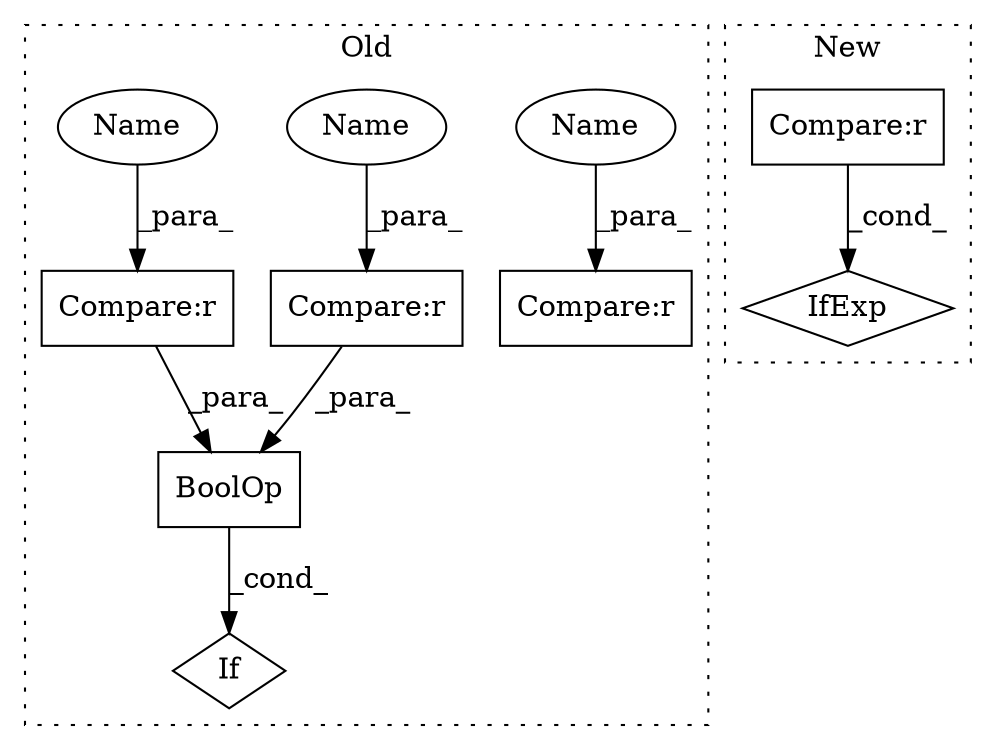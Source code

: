digraph G {
subgraph cluster0 {
1 [label="BoolOp" a="72" s="7759" l="48" shape="box"];
4 [label="Compare:r" a="40" s="7785" l="22" shape="box"];
5 [label="Compare:r" a="40" s="7759" l="22" shape="box"];
6 [label="If" a="96" s="8457" l="3" shape="diamond"];
7 [label="Compare:r" a="40" s="8104" l="22" shape="box"];
8 [label="Name" a="87" s="8122" l="4" shape="ellipse"];
9 [label="Name" a="87" s="7803" l="4" shape="ellipse"];
10 [label="Name" a="87" s="7777" l="4" shape="ellipse"];
label = "Old";
style="dotted";
}
subgraph cluster1 {
2 [label="IfExp" a="51" s="7974,7987" l="4,6" shape="diamond"];
3 [label="Compare:r" a="40" s="7978" l="9" shape="box"];
label = "New";
style="dotted";
}
1 -> 6 [label="_cond_"];
3 -> 2 [label="_cond_"];
4 -> 1 [label="_para_"];
5 -> 1 [label="_para_"];
8 -> 7 [label="_para_"];
9 -> 4 [label="_para_"];
10 -> 5 [label="_para_"];
}